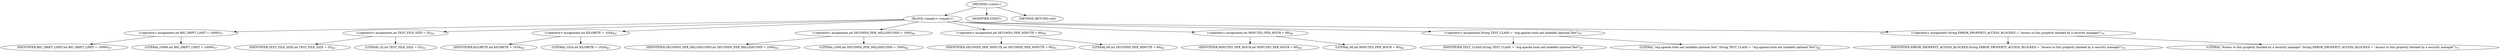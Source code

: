 digraph "&lt;clinit&gt;" {  
"1403" [label = <(METHOD,&lt;clinit&gt;)> ]
"1404" [label = <(BLOCK,&lt;empty&gt;,&lt;empty&gt;)> ]
"1405" [label = <(&lt;operator&gt;.assignment,int BIG_DRIFT_LIMIT = 10000)<SUB>57</SUB>> ]
"1406" [label = <(IDENTIFIER,BIG_DRIFT_LIMIT,int BIG_DRIFT_LIMIT = 10000)<SUB>57</SUB>> ]
"1407" [label = <(LITERAL,10000,int BIG_DRIFT_LIMIT = 10000)<SUB>57</SUB>> ]
"1408" [label = <(&lt;operator&gt;.assignment,int TEST_FILE_SIZE = 32)<SUB>62</SUB>> ]
"1409" [label = <(IDENTIFIER,TEST_FILE_SIZE,int TEST_FILE_SIZE = 32)<SUB>62</SUB>> ]
"1410" [label = <(LITERAL,32,int TEST_FILE_SIZE = 32)<SUB>62</SUB>> ]
"1411" [label = <(&lt;operator&gt;.assignment,int KILOBYTE = 1024)<SUB>63</SUB>> ]
"1412" [label = <(IDENTIFIER,KILOBYTE,int KILOBYTE = 1024)<SUB>63</SUB>> ]
"1413" [label = <(LITERAL,1024,int KILOBYTE = 1024)<SUB>63</SUB>> ]
"1414" [label = <(&lt;operator&gt;.assignment,int SECONDS_PER_MILLISECOND = 1000)<SUB>64</SUB>> ]
"1415" [label = <(IDENTIFIER,SECONDS_PER_MILLISECOND,int SECONDS_PER_MILLISECOND = 1000)<SUB>64</SUB>> ]
"1416" [label = <(LITERAL,1000,int SECONDS_PER_MILLISECOND = 1000)<SUB>64</SUB>> ]
"1417" [label = <(&lt;operator&gt;.assignment,int SECONDS_PER_MINUTE = 60)<SUB>65</SUB>> ]
"1418" [label = <(IDENTIFIER,SECONDS_PER_MINUTE,int SECONDS_PER_MINUTE = 60)<SUB>65</SUB>> ]
"1419" [label = <(LITERAL,60,int SECONDS_PER_MINUTE = 60)<SUB>65</SUB>> ]
"1420" [label = <(&lt;operator&gt;.assignment,int MINUTES_PER_HOUR = 60)<SUB>66</SUB>> ]
"1421" [label = <(IDENTIFIER,MINUTES_PER_HOUR,int MINUTES_PER_HOUR = 60)<SUB>66</SUB>> ]
"1422" [label = <(LITERAL,60,int MINUTES_PER_HOUR = 60)<SUB>66</SUB>> ]
"1423" [label = <(&lt;operator&gt;.assignment,String TEST_CLASS = &quot;org.apache.tools.ant.taskdefs.optional.Test&quot;)<SUB>67</SUB>> ]
"1424" [label = <(IDENTIFIER,TEST_CLASS,String TEST_CLASS = &quot;org.apache.tools.ant.taskdefs.optional.Test&quot;)<SUB>67</SUB>> ]
"1425" [label = <(LITERAL,&quot;org.apache.tools.ant.taskdefs.optional.Test&quot;,String TEST_CLASS = &quot;org.apache.tools.ant.taskdefs.optional.Test&quot;)<SUB>68</SUB>> ]
"1426" [label = <(&lt;operator&gt;.assignment,String ERROR_PROPERTY_ACCESS_BLOCKED = &quot;Access to this property blocked by a security manager&quot;)<SUB>74</SUB>> ]
"1427" [label = <(IDENTIFIER,ERROR_PROPERTY_ACCESS_BLOCKED,String ERROR_PROPERTY_ACCESS_BLOCKED = &quot;Access to this property blocked by a security manager&quot;)<SUB>74</SUB>> ]
"1428" [label = <(LITERAL,&quot;Access to this property blocked by a security manager&quot;,String ERROR_PROPERTY_ACCESS_BLOCKED = &quot;Access to this property blocked by a security manager&quot;)<SUB>75</SUB>> ]
"1429" [label = <(MODIFIER,STATIC)> ]
"1430" [label = <(METHOD_RETURN,void)> ]
  "1403" -> "1404" 
  "1403" -> "1429" 
  "1403" -> "1430" 
  "1404" -> "1405" 
  "1404" -> "1408" 
  "1404" -> "1411" 
  "1404" -> "1414" 
  "1404" -> "1417" 
  "1404" -> "1420" 
  "1404" -> "1423" 
  "1404" -> "1426" 
  "1405" -> "1406" 
  "1405" -> "1407" 
  "1408" -> "1409" 
  "1408" -> "1410" 
  "1411" -> "1412" 
  "1411" -> "1413" 
  "1414" -> "1415" 
  "1414" -> "1416" 
  "1417" -> "1418" 
  "1417" -> "1419" 
  "1420" -> "1421" 
  "1420" -> "1422" 
  "1423" -> "1424" 
  "1423" -> "1425" 
  "1426" -> "1427" 
  "1426" -> "1428" 
}
